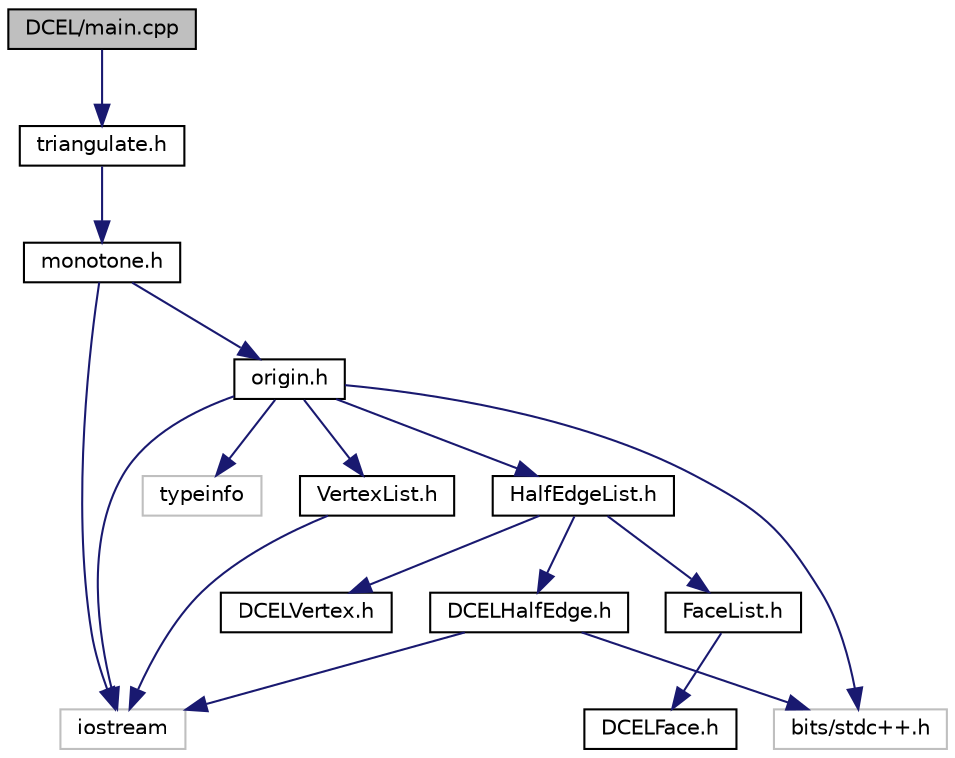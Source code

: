 digraph "DCEL/main.cpp"
{
  edge [fontname="Helvetica",fontsize="10",labelfontname="Helvetica",labelfontsize="10"];
  node [fontname="Helvetica",fontsize="10",shape=record];
  Node1 [label="DCEL/main.cpp",height=0.2,width=0.4,color="black", fillcolor="grey75", style="filled", fontcolor="black"];
  Node1 -> Node2 [color="midnightblue",fontsize="10",style="solid",fontname="Helvetica"];
  Node2 [label="triangulate.h",height=0.2,width=0.4,color="black", fillcolor="white", style="filled",URL="$triangulate_8h.html"];
  Node2 -> Node3 [color="midnightblue",fontsize="10",style="solid",fontname="Helvetica"];
  Node3 [label="monotone.h",height=0.2,width=0.4,color="black", fillcolor="white", style="filled",URL="$monotone_8h.html"];
  Node3 -> Node4 [color="midnightblue",fontsize="10",style="solid",fontname="Helvetica"];
  Node4 [label="iostream",height=0.2,width=0.4,color="grey75", fillcolor="white", style="filled"];
  Node3 -> Node5 [color="midnightblue",fontsize="10",style="solid",fontname="Helvetica"];
  Node5 [label="origin.h",height=0.2,width=0.4,color="black", fillcolor="white", style="filled",URL="$DCEL_2origin_8h.html"];
  Node5 -> Node4 [color="midnightblue",fontsize="10",style="solid",fontname="Helvetica"];
  Node5 -> Node6 [color="midnightblue",fontsize="10",style="solid",fontname="Helvetica"];
  Node6 [label="bits/stdc++.h",height=0.2,width=0.4,color="grey75", fillcolor="white", style="filled"];
  Node5 -> Node7 [color="midnightblue",fontsize="10",style="solid",fontname="Helvetica"];
  Node7 [label="typeinfo",height=0.2,width=0.4,color="grey75", fillcolor="white", style="filled"];
  Node5 -> Node8 [color="midnightblue",fontsize="10",style="solid",fontname="Helvetica"];
  Node8 [label="HalfEdgeList.h",height=0.2,width=0.4,color="black", fillcolor="white", style="filled",URL="$HalfEdgeList_8h.html"];
  Node8 -> Node9 [color="midnightblue",fontsize="10",style="solid",fontname="Helvetica"];
  Node9 [label="DCELHalfEdge.h",height=0.2,width=0.4,color="black", fillcolor="white", style="filled",URL="$DCELHalfEdge_8h.html"];
  Node9 -> Node4 [color="midnightblue",fontsize="10",style="solid",fontname="Helvetica"];
  Node9 -> Node6 [color="midnightblue",fontsize="10",style="solid",fontname="Helvetica"];
  Node8 -> Node10 [color="midnightblue",fontsize="10",style="solid",fontname="Helvetica"];
  Node10 [label="DCELVertex.h",height=0.2,width=0.4,color="black", fillcolor="white", style="filled",URL="$DCELVertex_8h.html"];
  Node8 -> Node11 [color="midnightblue",fontsize="10",style="solid",fontname="Helvetica"];
  Node11 [label="FaceList.h",height=0.2,width=0.4,color="black", fillcolor="white", style="filled",URL="$FaceList_8h.html"];
  Node11 -> Node12 [color="midnightblue",fontsize="10",style="solid",fontname="Helvetica"];
  Node12 [label="DCELFace.h",height=0.2,width=0.4,color="black", fillcolor="white", style="filled",URL="$DCELFace_8h.html"];
  Node5 -> Node13 [color="midnightblue",fontsize="10",style="solid",fontname="Helvetica"];
  Node13 [label="VertexList.h",height=0.2,width=0.4,color="black", fillcolor="white", style="filled",URL="$VertexList_8h.html"];
  Node13 -> Node4 [color="midnightblue",fontsize="10",style="solid",fontname="Helvetica"];
}
